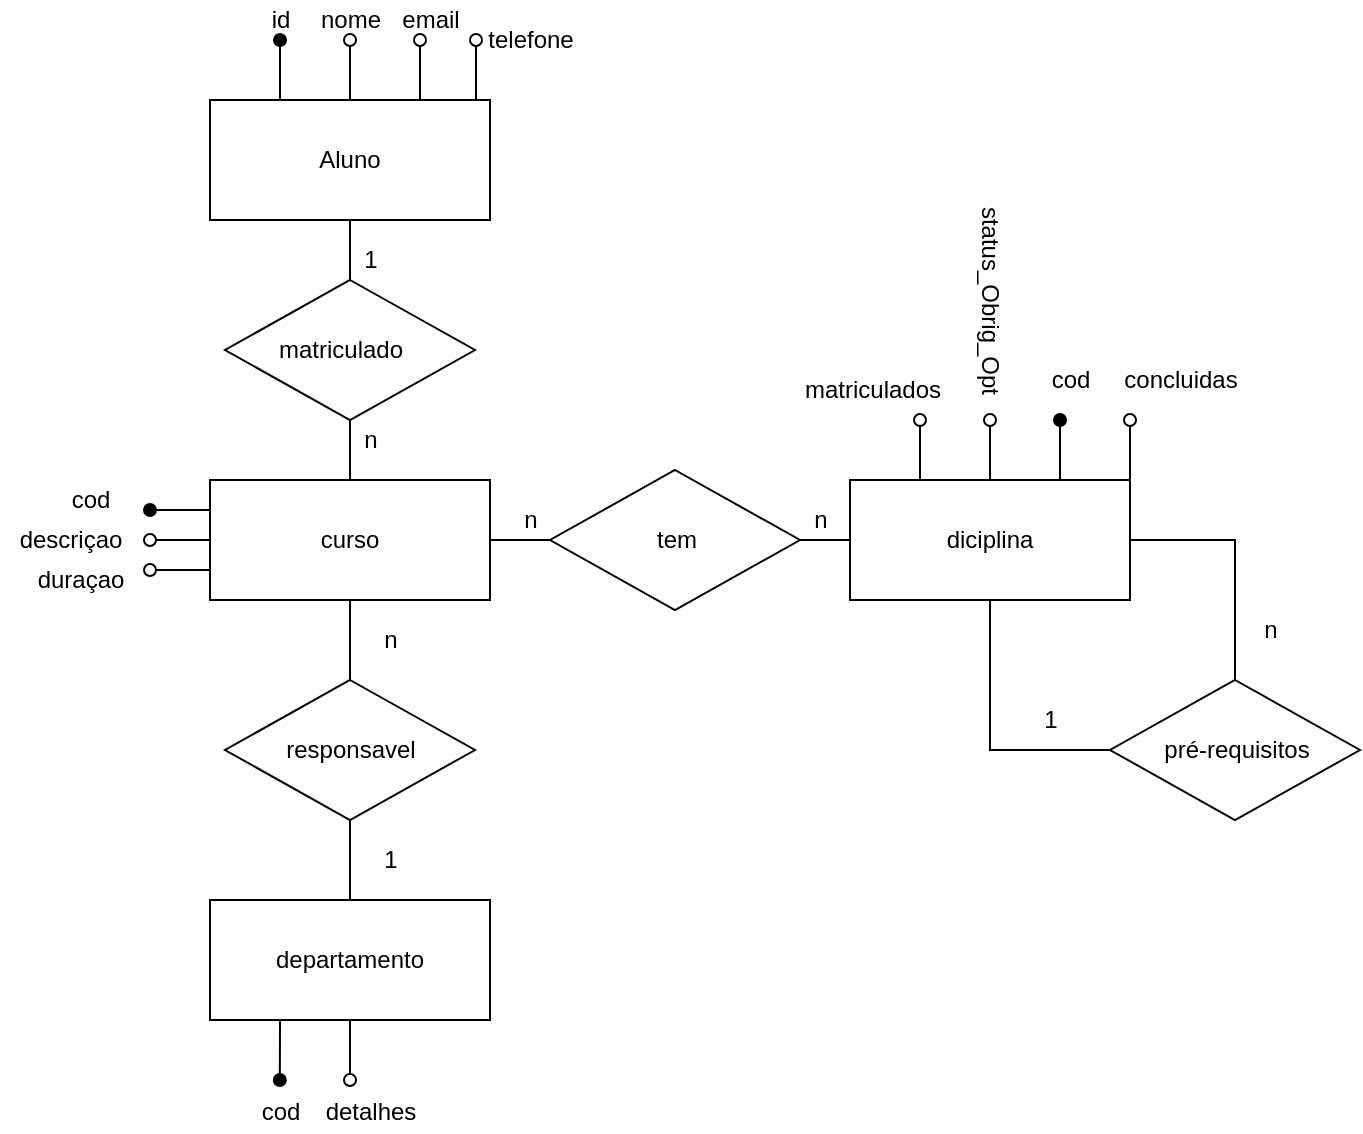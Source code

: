 <mxfile version="17.1.2" type="device"><diagram id="hpFWUNRqMILKc2Pz_h2j" name="Page-1"><mxGraphModel dx="211" dy="1716" grid="1" gridSize="10" guides="1" tooltips="1" connect="1" arrows="1" fold="1" page="1" pageScale="1" pageWidth="827" pageHeight="1169" math="0" shadow="0"><root><mxCell id="0"/><mxCell id="1" parent="0"/><mxCell id="ThWsHS9VLcxhRLuHusqZ-11" style="edgeStyle=orthogonalEdgeStyle;rounded=0;orthogonalLoop=1;jettySize=auto;html=1;exitX=0.75;exitY=0;exitDx=0;exitDy=0;endArrow=oval;endFill=0;" edge="1" parent="1" source="hlH939pYgTSWvBfCngZU-1"><mxGeometry relative="1" as="geometry"><mxPoint x="1055" y="-1130" as="targetPoint"/></mxGeometry></mxCell><mxCell id="ThWsHS9VLcxhRLuHusqZ-12" style="edgeStyle=orthogonalEdgeStyle;rounded=0;orthogonalLoop=1;jettySize=auto;html=1;exitX=0.25;exitY=0;exitDx=0;exitDy=0;endArrow=oval;endFill=1;" edge="1" parent="1" source="hlH939pYgTSWvBfCngZU-1"><mxGeometry relative="1" as="geometry"><mxPoint x="985" y="-1130" as="targetPoint"/></mxGeometry></mxCell><mxCell id="ThWsHS9VLcxhRLuHusqZ-55" style="edgeStyle=orthogonalEdgeStyle;rounded=0;orthogonalLoop=1;jettySize=auto;html=1;exitX=1;exitY=0;exitDx=0;exitDy=0;endArrow=oval;endFill=0;" edge="1" parent="1" source="hlH939pYgTSWvBfCngZU-1"><mxGeometry relative="1" as="geometry"><mxPoint x="1083" y="-1130" as="targetPoint"/></mxGeometry></mxCell><mxCell id="hlH939pYgTSWvBfCngZU-1" value="" style="rounded=0;whiteSpace=wrap;html=1;" parent="1" vertex="1"><mxGeometry x="950" y="-1100" width="140" height="60" as="geometry"/></mxCell><mxCell id="ThWsHS9VLcxhRLuHusqZ-25" style="edgeStyle=orthogonalEdgeStyle;rounded=0;orthogonalLoop=1;jettySize=auto;html=1;exitX=1;exitY=0.5;exitDx=0;exitDy=0;entryX=0;entryY=0.5;entryDx=0;entryDy=0;endArrow=none;endFill=0;" edge="1" parent="1" source="ThWsHS9VLcxhRLuHusqZ-1" target="ThWsHS9VLcxhRLuHusqZ-20"><mxGeometry relative="1" as="geometry"/></mxCell><mxCell id="ThWsHS9VLcxhRLuHusqZ-57" style="edgeStyle=orthogonalEdgeStyle;rounded=0;orthogonalLoop=1;jettySize=auto;html=1;exitX=0;exitY=0.25;exitDx=0;exitDy=0;endArrow=oval;endFill=1;" edge="1" parent="1" source="ThWsHS9VLcxhRLuHusqZ-1"><mxGeometry relative="1" as="geometry"><mxPoint x="920" y="-895" as="targetPoint"/></mxGeometry></mxCell><mxCell id="ThWsHS9VLcxhRLuHusqZ-58" style="edgeStyle=orthogonalEdgeStyle;rounded=0;orthogonalLoop=1;jettySize=auto;html=1;exitX=0;exitY=0.5;exitDx=0;exitDy=0;endArrow=oval;endFill=0;" edge="1" parent="1" source="ThWsHS9VLcxhRLuHusqZ-1"><mxGeometry relative="1" as="geometry"><mxPoint x="920" y="-880" as="targetPoint"/></mxGeometry></mxCell><mxCell id="ThWsHS9VLcxhRLuHusqZ-59" style="edgeStyle=orthogonalEdgeStyle;rounded=0;orthogonalLoop=1;jettySize=auto;html=1;exitX=0;exitY=0.75;exitDx=0;exitDy=0;endArrow=oval;endFill=0;" edge="1" parent="1" source="ThWsHS9VLcxhRLuHusqZ-1"><mxGeometry relative="1" as="geometry"><mxPoint x="920" y="-865" as="targetPoint"/></mxGeometry></mxCell><mxCell id="ThWsHS9VLcxhRLuHusqZ-1" value="" style="rounded=0;whiteSpace=wrap;html=1;" vertex="1" parent="1"><mxGeometry x="950" y="-910" width="140" height="60" as="geometry"/></mxCell><mxCell id="ThWsHS9VLcxhRLuHusqZ-14" style="edgeStyle=orthogonalEdgeStyle;rounded=0;orthogonalLoop=1;jettySize=auto;html=1;exitX=0.25;exitY=1;exitDx=0;exitDy=0;endArrow=oval;endFill=1;" edge="1" parent="1" source="ThWsHS9VLcxhRLuHusqZ-2"><mxGeometry relative="1" as="geometry"><mxPoint x="984.905" y="-610" as="targetPoint"/></mxGeometry></mxCell><mxCell id="ThWsHS9VLcxhRLuHusqZ-28" style="edgeStyle=orthogonalEdgeStyle;rounded=0;orthogonalLoop=1;jettySize=auto;html=1;exitX=0.5;exitY=0;exitDx=0;exitDy=0;entryX=0.5;entryY=1;entryDx=0;entryDy=0;endArrow=none;endFill=0;" edge="1" parent="1" source="ThWsHS9VLcxhRLuHusqZ-2" target="ThWsHS9VLcxhRLuHusqZ-21"><mxGeometry relative="1" as="geometry"/></mxCell><mxCell id="ThWsHS9VLcxhRLuHusqZ-40" style="edgeStyle=orthogonalEdgeStyle;rounded=0;orthogonalLoop=1;jettySize=auto;html=1;exitX=0.5;exitY=1;exitDx=0;exitDy=0;endArrow=oval;endFill=0;" edge="1" parent="1" source="ThWsHS9VLcxhRLuHusqZ-2"><mxGeometry relative="1" as="geometry"><mxPoint x="1020" y="-610" as="targetPoint"/></mxGeometry></mxCell><mxCell id="ThWsHS9VLcxhRLuHusqZ-2" value="" style="rounded=0;whiteSpace=wrap;html=1;" vertex="1" parent="1"><mxGeometry x="950" y="-700" width="140" height="60" as="geometry"/></mxCell><mxCell id="ThWsHS9VLcxhRLuHusqZ-38" style="edgeStyle=orthogonalEdgeStyle;rounded=0;orthogonalLoop=1;jettySize=auto;html=1;exitX=0.5;exitY=1;exitDx=0;exitDy=0;entryX=0;entryY=0.5;entryDx=0;entryDy=0;endArrow=none;endFill=0;" edge="1" parent="1" source="ThWsHS9VLcxhRLuHusqZ-3" target="ThWsHS9VLcxhRLuHusqZ-36"><mxGeometry relative="1" as="geometry"/></mxCell><mxCell id="ThWsHS9VLcxhRLuHusqZ-43" style="edgeStyle=orthogonalEdgeStyle;rounded=0;orthogonalLoop=1;jettySize=auto;html=1;exitX=0.25;exitY=0;exitDx=0;exitDy=0;endArrow=oval;endFill=0;" edge="1" parent="1" source="ThWsHS9VLcxhRLuHusqZ-3"><mxGeometry relative="1" as="geometry"><mxPoint x="1305" y="-940" as="targetPoint"/></mxGeometry></mxCell><mxCell id="ThWsHS9VLcxhRLuHusqZ-61" style="edgeStyle=orthogonalEdgeStyle;rounded=0;orthogonalLoop=1;jettySize=auto;html=1;exitX=0.75;exitY=0;exitDx=0;exitDy=0;endArrow=oval;endFill=1;" edge="1" parent="1" source="ThWsHS9VLcxhRLuHusqZ-3"><mxGeometry relative="1" as="geometry"><mxPoint x="1375" y="-940" as="targetPoint"/></mxGeometry></mxCell><mxCell id="ThWsHS9VLcxhRLuHusqZ-66" style="edgeStyle=orthogonalEdgeStyle;rounded=0;orthogonalLoop=1;jettySize=auto;html=1;exitX=1;exitY=0;exitDx=0;exitDy=0;endArrow=oval;endFill=0;" edge="1" parent="1" source="ThWsHS9VLcxhRLuHusqZ-3"><mxGeometry relative="1" as="geometry"><mxPoint x="1410" y="-940" as="targetPoint"/></mxGeometry></mxCell><mxCell id="ThWsHS9VLcxhRLuHusqZ-3" value="" style="rounded=0;whiteSpace=wrap;html=1;" vertex="1" parent="1"><mxGeometry x="1270" y="-910" width="140" height="60" as="geometry"/></mxCell><mxCell id="ThWsHS9VLcxhRLuHusqZ-4" value="Aluno" style="text;html=1;strokeColor=none;fillColor=none;align=center;verticalAlign=middle;whiteSpace=wrap;rounded=0;" vertex="1" parent="1"><mxGeometry x="990" y="-1085" width="60" height="30" as="geometry"/></mxCell><mxCell id="ThWsHS9VLcxhRLuHusqZ-5" value="curso" style="text;html=1;strokeColor=none;fillColor=none;align=center;verticalAlign=middle;whiteSpace=wrap;rounded=0;" vertex="1" parent="1"><mxGeometry x="990" y="-895" width="60" height="30" as="geometry"/></mxCell><mxCell id="ThWsHS9VLcxhRLuHusqZ-6" value="diciplina" style="text;html=1;strokeColor=none;fillColor=none;align=center;verticalAlign=middle;whiteSpace=wrap;rounded=0;" vertex="1" parent="1"><mxGeometry x="1310" y="-895" width="60" height="30" as="geometry"/></mxCell><mxCell id="ThWsHS9VLcxhRLuHusqZ-7" value="departamento" style="text;html=1;strokeColor=none;fillColor=none;align=center;verticalAlign=middle;whiteSpace=wrap;rounded=0;" vertex="1" parent="1"><mxGeometry x="990" y="-685" width="60" height="30" as="geometry"/></mxCell><mxCell id="ThWsHS9VLcxhRLuHusqZ-13" style="edgeStyle=orthogonalEdgeStyle;rounded=0;orthogonalLoop=1;jettySize=auto;html=1;endArrow=oval;endFill=0;" edge="1" parent="1" source="hlH939pYgTSWvBfCngZU-1"><mxGeometry relative="1" as="geometry"><mxPoint x="1020" y="-1130" as="targetPoint"/><mxPoint x="1065" y="-1090" as="sourcePoint"/><Array as="points"/></mxGeometry></mxCell><mxCell id="ThWsHS9VLcxhRLuHusqZ-16" value="cod" style="text;html=1;align=center;verticalAlign=middle;resizable=0;points=[];autosize=1;strokeColor=none;fillColor=none;" vertex="1" parent="1"><mxGeometry x="970" y="-604" width="30" height="20" as="geometry"/></mxCell><mxCell id="ThWsHS9VLcxhRLuHusqZ-17" value="id" style="text;html=1;align=center;verticalAlign=middle;resizable=0;points=[];autosize=1;strokeColor=none;fillColor=none;" vertex="1" parent="1"><mxGeometry x="970" y="-1150" width="30" height="20" as="geometry"/></mxCell><mxCell id="ThWsHS9VLcxhRLuHusqZ-18" value="nome" style="text;html=1;align=center;verticalAlign=middle;resizable=0;points=[];autosize=1;strokeColor=none;fillColor=none;" vertex="1" parent="1"><mxGeometry x="995" y="-1150" width="50" height="20" as="geometry"/></mxCell><mxCell id="ThWsHS9VLcxhRLuHusqZ-23" style="edgeStyle=orthogonalEdgeStyle;rounded=0;orthogonalLoop=1;jettySize=auto;html=1;exitX=0.5;exitY=0;exitDx=0;exitDy=0;entryX=0.5;entryY=1;entryDx=0;entryDy=0;endArrow=none;endFill=0;" edge="1" parent="1" source="ThWsHS9VLcxhRLuHusqZ-19" target="hlH939pYgTSWvBfCngZU-1"><mxGeometry relative="1" as="geometry"/></mxCell><mxCell id="ThWsHS9VLcxhRLuHusqZ-24" style="edgeStyle=orthogonalEdgeStyle;rounded=0;orthogonalLoop=1;jettySize=auto;html=1;exitX=0.5;exitY=1;exitDx=0;exitDy=0;entryX=0.5;entryY=0;entryDx=0;entryDy=0;endArrow=none;endFill=0;" edge="1" parent="1" source="ThWsHS9VLcxhRLuHusqZ-19" target="ThWsHS9VLcxhRLuHusqZ-1"><mxGeometry relative="1" as="geometry"/></mxCell><mxCell id="ThWsHS9VLcxhRLuHusqZ-19" value="" style="rhombus;whiteSpace=wrap;html=1;" vertex="1" parent="1"><mxGeometry x="957.5" y="-1010" width="125" height="70" as="geometry"/></mxCell><mxCell id="ThWsHS9VLcxhRLuHusqZ-26" style="edgeStyle=orthogonalEdgeStyle;rounded=0;orthogonalLoop=1;jettySize=auto;html=1;exitX=1;exitY=0.5;exitDx=0;exitDy=0;entryX=0;entryY=0.5;entryDx=0;entryDy=0;endArrow=none;endFill=0;" edge="1" parent="1" source="ThWsHS9VLcxhRLuHusqZ-20" target="ThWsHS9VLcxhRLuHusqZ-3"><mxGeometry relative="1" as="geometry"/></mxCell><mxCell id="ThWsHS9VLcxhRLuHusqZ-20" value="" style="rhombus;whiteSpace=wrap;html=1;" vertex="1" parent="1"><mxGeometry x="1120" y="-915" width="125" height="70" as="geometry"/></mxCell><mxCell id="ThWsHS9VLcxhRLuHusqZ-27" style="edgeStyle=orthogonalEdgeStyle;rounded=0;orthogonalLoop=1;jettySize=auto;html=1;exitX=0.5;exitY=0;exitDx=0;exitDy=0;entryX=0.5;entryY=1;entryDx=0;entryDy=0;endArrow=none;endFill=0;" edge="1" parent="1" source="ThWsHS9VLcxhRLuHusqZ-21" target="ThWsHS9VLcxhRLuHusqZ-1"><mxGeometry relative="1" as="geometry"/></mxCell><mxCell id="ThWsHS9VLcxhRLuHusqZ-21" value="" style="rhombus;whiteSpace=wrap;html=1;" vertex="1" parent="1"><mxGeometry x="957.5" y="-810" width="125" height="70" as="geometry"/></mxCell><mxCell id="ThWsHS9VLcxhRLuHusqZ-29" style="edgeStyle=orthogonalEdgeStyle;rounded=0;orthogonalLoop=1;jettySize=auto;html=1;exitX=0.5;exitY=0;exitDx=0;exitDy=0;endArrow=oval;endFill=0;" edge="1" parent="1" source="ThWsHS9VLcxhRLuHusqZ-3"><mxGeometry relative="1" as="geometry"><mxPoint x="1340" y="-940" as="targetPoint"/><mxPoint x="1065" y="-1090" as="sourcePoint"/></mxGeometry></mxCell><mxCell id="ThWsHS9VLcxhRLuHusqZ-30" value="status_Obrig_Opt" style="text;html=1;align=center;verticalAlign=middle;resizable=0;points=[];autosize=1;strokeColor=none;fillColor=none;rotation=90;" vertex="1" parent="1"><mxGeometry x="1285" y="-1010" width="110" height="20" as="geometry"/></mxCell><mxCell id="ThWsHS9VLcxhRLuHusqZ-31" value="matriculado" style="text;html=1;align=center;verticalAlign=middle;resizable=0;points=[];autosize=1;strokeColor=none;fillColor=none;" vertex="1" parent="1"><mxGeometry x="975" y="-985" width="80" height="20" as="geometry"/></mxCell><mxCell id="ThWsHS9VLcxhRLuHusqZ-32" value="tem" style="text;html=1;align=center;verticalAlign=middle;resizable=0;points=[];autosize=1;strokeColor=none;fillColor=none;" vertex="1" parent="1"><mxGeometry x="1162.5" y="-890" width="40" height="20" as="geometry"/></mxCell><mxCell id="ThWsHS9VLcxhRLuHusqZ-33" value="responsavel" style="text;html=1;align=center;verticalAlign=middle;resizable=0;points=[];autosize=1;strokeColor=none;fillColor=none;" vertex="1" parent="1"><mxGeometry x="980" y="-785" width="80" height="20" as="geometry"/></mxCell><mxCell id="ThWsHS9VLcxhRLuHusqZ-37" style="edgeStyle=orthogonalEdgeStyle;rounded=0;orthogonalLoop=1;jettySize=auto;html=1;exitX=0.5;exitY=0;exitDx=0;exitDy=0;entryX=1;entryY=0.5;entryDx=0;entryDy=0;endArrow=none;endFill=0;" edge="1" parent="1" source="ThWsHS9VLcxhRLuHusqZ-36" target="ThWsHS9VLcxhRLuHusqZ-3"><mxGeometry relative="1" as="geometry"/></mxCell><mxCell id="ThWsHS9VLcxhRLuHusqZ-36" value="" style="rhombus;whiteSpace=wrap;html=1;" vertex="1" parent="1"><mxGeometry x="1400" y="-810" width="125" height="70" as="geometry"/></mxCell><mxCell id="ThWsHS9VLcxhRLuHusqZ-39" value="pré-requisitos" style="text;html=1;align=center;verticalAlign=middle;resizable=0;points=[];autosize=1;strokeColor=none;fillColor=none;" vertex="1" parent="1"><mxGeometry x="1417.5" y="-785" width="90" height="20" as="geometry"/></mxCell><mxCell id="ThWsHS9VLcxhRLuHusqZ-41" value="1" style="text;html=1;align=center;verticalAlign=middle;resizable=0;points=[];autosize=1;strokeColor=none;fillColor=none;" vertex="1" parent="1"><mxGeometry x="1360" y="-800" width="20" height="20" as="geometry"/></mxCell><mxCell id="ThWsHS9VLcxhRLuHusqZ-42" value="n" style="text;html=1;align=center;verticalAlign=middle;resizable=0;points=[];autosize=1;strokeColor=none;fillColor=none;" vertex="1" parent="1"><mxGeometry x="1470" y="-845" width="20" height="20" as="geometry"/></mxCell><mxCell id="ThWsHS9VLcxhRLuHusqZ-44" value="matriculados" style="text;html=1;align=center;verticalAlign=middle;resizable=0;points=[];autosize=1;strokeColor=none;fillColor=none;" vertex="1" parent="1"><mxGeometry x="1241" y="-965" width="80" height="20" as="geometry"/></mxCell><mxCell id="ThWsHS9VLcxhRLuHusqZ-45" value="n" style="text;html=1;align=center;verticalAlign=middle;resizable=0;points=[];autosize=1;strokeColor=none;fillColor=none;" vertex="1" parent="1"><mxGeometry x="1100" y="-900" width="20" height="20" as="geometry"/></mxCell><mxCell id="ThWsHS9VLcxhRLuHusqZ-46" value="n" style="text;html=1;align=center;verticalAlign=middle;resizable=0;points=[];autosize=1;strokeColor=none;fillColor=none;" vertex="1" parent="1"><mxGeometry x="1245" y="-900" width="20" height="20" as="geometry"/></mxCell><mxCell id="ThWsHS9VLcxhRLuHusqZ-47" value="detalhes" style="text;html=1;align=center;verticalAlign=middle;resizable=0;points=[];autosize=1;strokeColor=none;fillColor=none;" vertex="1" parent="1"><mxGeometry x="1000" y="-604" width="60" height="20" as="geometry"/></mxCell><mxCell id="ThWsHS9VLcxhRLuHusqZ-48" value="n" style="text;html=1;align=center;verticalAlign=middle;resizable=0;points=[];autosize=1;strokeColor=none;fillColor=none;" vertex="1" parent="1"><mxGeometry x="1030" y="-840" width="20" height="20" as="geometry"/></mxCell><mxCell id="ThWsHS9VLcxhRLuHusqZ-49" value="1" style="text;html=1;align=center;verticalAlign=middle;resizable=0;points=[];autosize=1;strokeColor=none;fillColor=none;" vertex="1" parent="1"><mxGeometry x="1030" y="-730" width="20" height="20" as="geometry"/></mxCell><mxCell id="ThWsHS9VLcxhRLuHusqZ-50" value="1" style="text;html=1;align=center;verticalAlign=middle;resizable=0;points=[];autosize=1;strokeColor=none;fillColor=none;" vertex="1" parent="1"><mxGeometry x="1020" y="-1030" width="20" height="20" as="geometry"/></mxCell><mxCell id="ThWsHS9VLcxhRLuHusqZ-51" value="n" style="text;html=1;align=center;verticalAlign=middle;resizable=0;points=[];autosize=1;strokeColor=none;fillColor=none;" vertex="1" parent="1"><mxGeometry x="1020" y="-940" width="20" height="20" as="geometry"/></mxCell><mxCell id="ThWsHS9VLcxhRLuHusqZ-52" value="email" style="text;html=1;align=center;verticalAlign=middle;resizable=0;points=[];autosize=1;strokeColor=none;fillColor=none;" vertex="1" parent="1"><mxGeometry x="1040" y="-1150" width="40" height="20" as="geometry"/></mxCell><mxCell id="ThWsHS9VLcxhRLuHusqZ-56" value="telefone" style="text;html=1;align=center;verticalAlign=middle;resizable=0;points=[];autosize=1;strokeColor=none;fillColor=none;" vertex="1" parent="1"><mxGeometry x="1080" y="-1140" width="60" height="20" as="geometry"/></mxCell><mxCell id="ThWsHS9VLcxhRLuHusqZ-60" value="cod" style="text;html=1;align=center;verticalAlign=middle;resizable=0;points=[];autosize=1;strokeColor=none;fillColor=none;" vertex="1" parent="1"><mxGeometry x="875" y="-910" width="30" height="20" as="geometry"/></mxCell><mxCell id="ThWsHS9VLcxhRLuHusqZ-62" value="cod" style="text;html=1;align=center;verticalAlign=middle;resizable=0;points=[];autosize=1;strokeColor=none;fillColor=none;" vertex="1" parent="1"><mxGeometry x="1365" y="-970" width="30" height="20" as="geometry"/></mxCell><mxCell id="ThWsHS9VLcxhRLuHusqZ-63" value="descriçao" style="text;html=1;align=center;verticalAlign=middle;resizable=0;points=[];autosize=1;strokeColor=none;fillColor=none;" vertex="1" parent="1"><mxGeometry x="845" y="-890" width="70" height="20" as="geometry"/></mxCell><mxCell id="ThWsHS9VLcxhRLuHusqZ-64" value="duraçao" style="text;html=1;align=center;verticalAlign=middle;resizable=0;points=[];autosize=1;strokeColor=none;fillColor=none;" vertex="1" parent="1"><mxGeometry x="855" y="-870" width="60" height="20" as="geometry"/></mxCell><mxCell id="ThWsHS9VLcxhRLuHusqZ-67" value="concluidas" style="text;html=1;align=center;verticalAlign=middle;resizable=0;points=[];autosize=1;strokeColor=none;fillColor=none;" vertex="1" parent="1"><mxGeometry x="1400" y="-970" width="70" height="20" as="geometry"/></mxCell></root></mxGraphModel></diagram></mxfile>